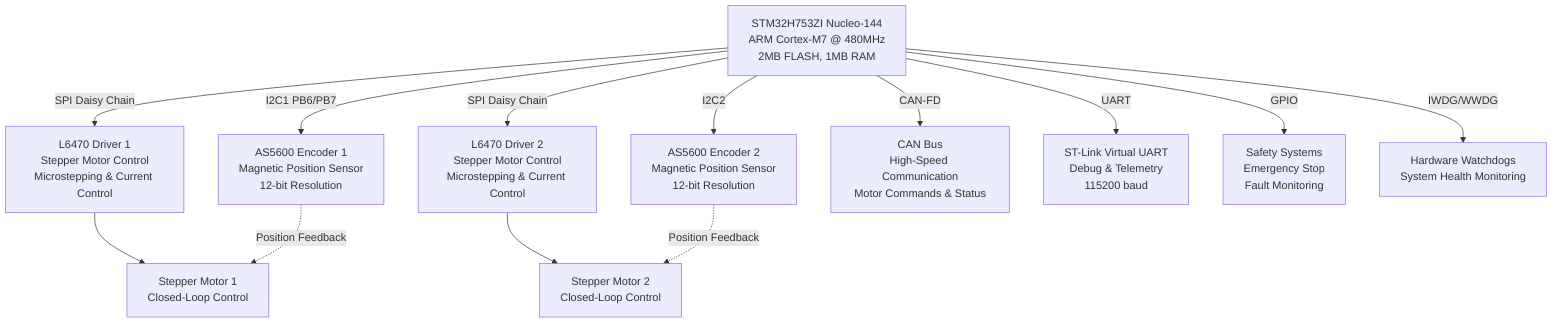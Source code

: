 ---
id: 499e919f-9d7a-4e6e-ae2c-5c88520a55fe
---
graph TD
    MCU["STM32H753ZI Nucleo-144<br/>ARM Cortex-M7 @ 480MHz<br/>2MB FLASH, 1MB RAM"]
    L6470_1["L6470 Driver 1<br/>Stepper Motor Control<br/>Microstepping & Current Control"]
    L6470_2["L6470 Driver 2<br/>Stepper Motor Control<br/>Microstepping & Current Control"]
    AS5600_1["AS5600 Encoder 1<br/>Magnetic Position Sensor<br/>12-bit Resolution"]
    AS5600_2["AS5600 Encoder 2<br/>Magnetic Position Sensor<br/>12-bit Resolution"]
    CAN["CAN Bus<br/>High-Speed Communication<br/>Motor Commands & Status"]
    STLink["ST-Link Virtual UART<br/>Debug & Telemetry<br/>115200 baud"]
    MOTOR1["Stepper Motor 1<br/>Closed-Loop Control"]
    MOTOR2["Stepper Motor 2<br/>Closed-Loop Control"]
    SAFETY["Safety Systems<br/>Emergency Stop<br/>Fault Monitoring"]
    WATCHDOG["Hardware Watchdogs<br/>System Health Monitoring"]
    
    MCU -->|SPI Daisy Chain| L6470_1
    MCU -->|SPI Daisy Chain| L6470_2
    MCU -->|I2C1 PB6/PB7| AS5600_1
    MCU -->|I2C2| AS5600_2
    MCU -->|CAN-FD| CAN
    MCU -->|UART| STLink
    MCU -->|GPIO| SAFETY
    MCU -->|IWDG/WWDG| WATCHDOG
    
    L6470_1 --> MOTOR1
    L6470_2 --> MOTOR2
    
    AS5600_1 -.->|Position Feedback| MOTOR1
    AS5600_2 -.->|Position Feedback| MOTOR2